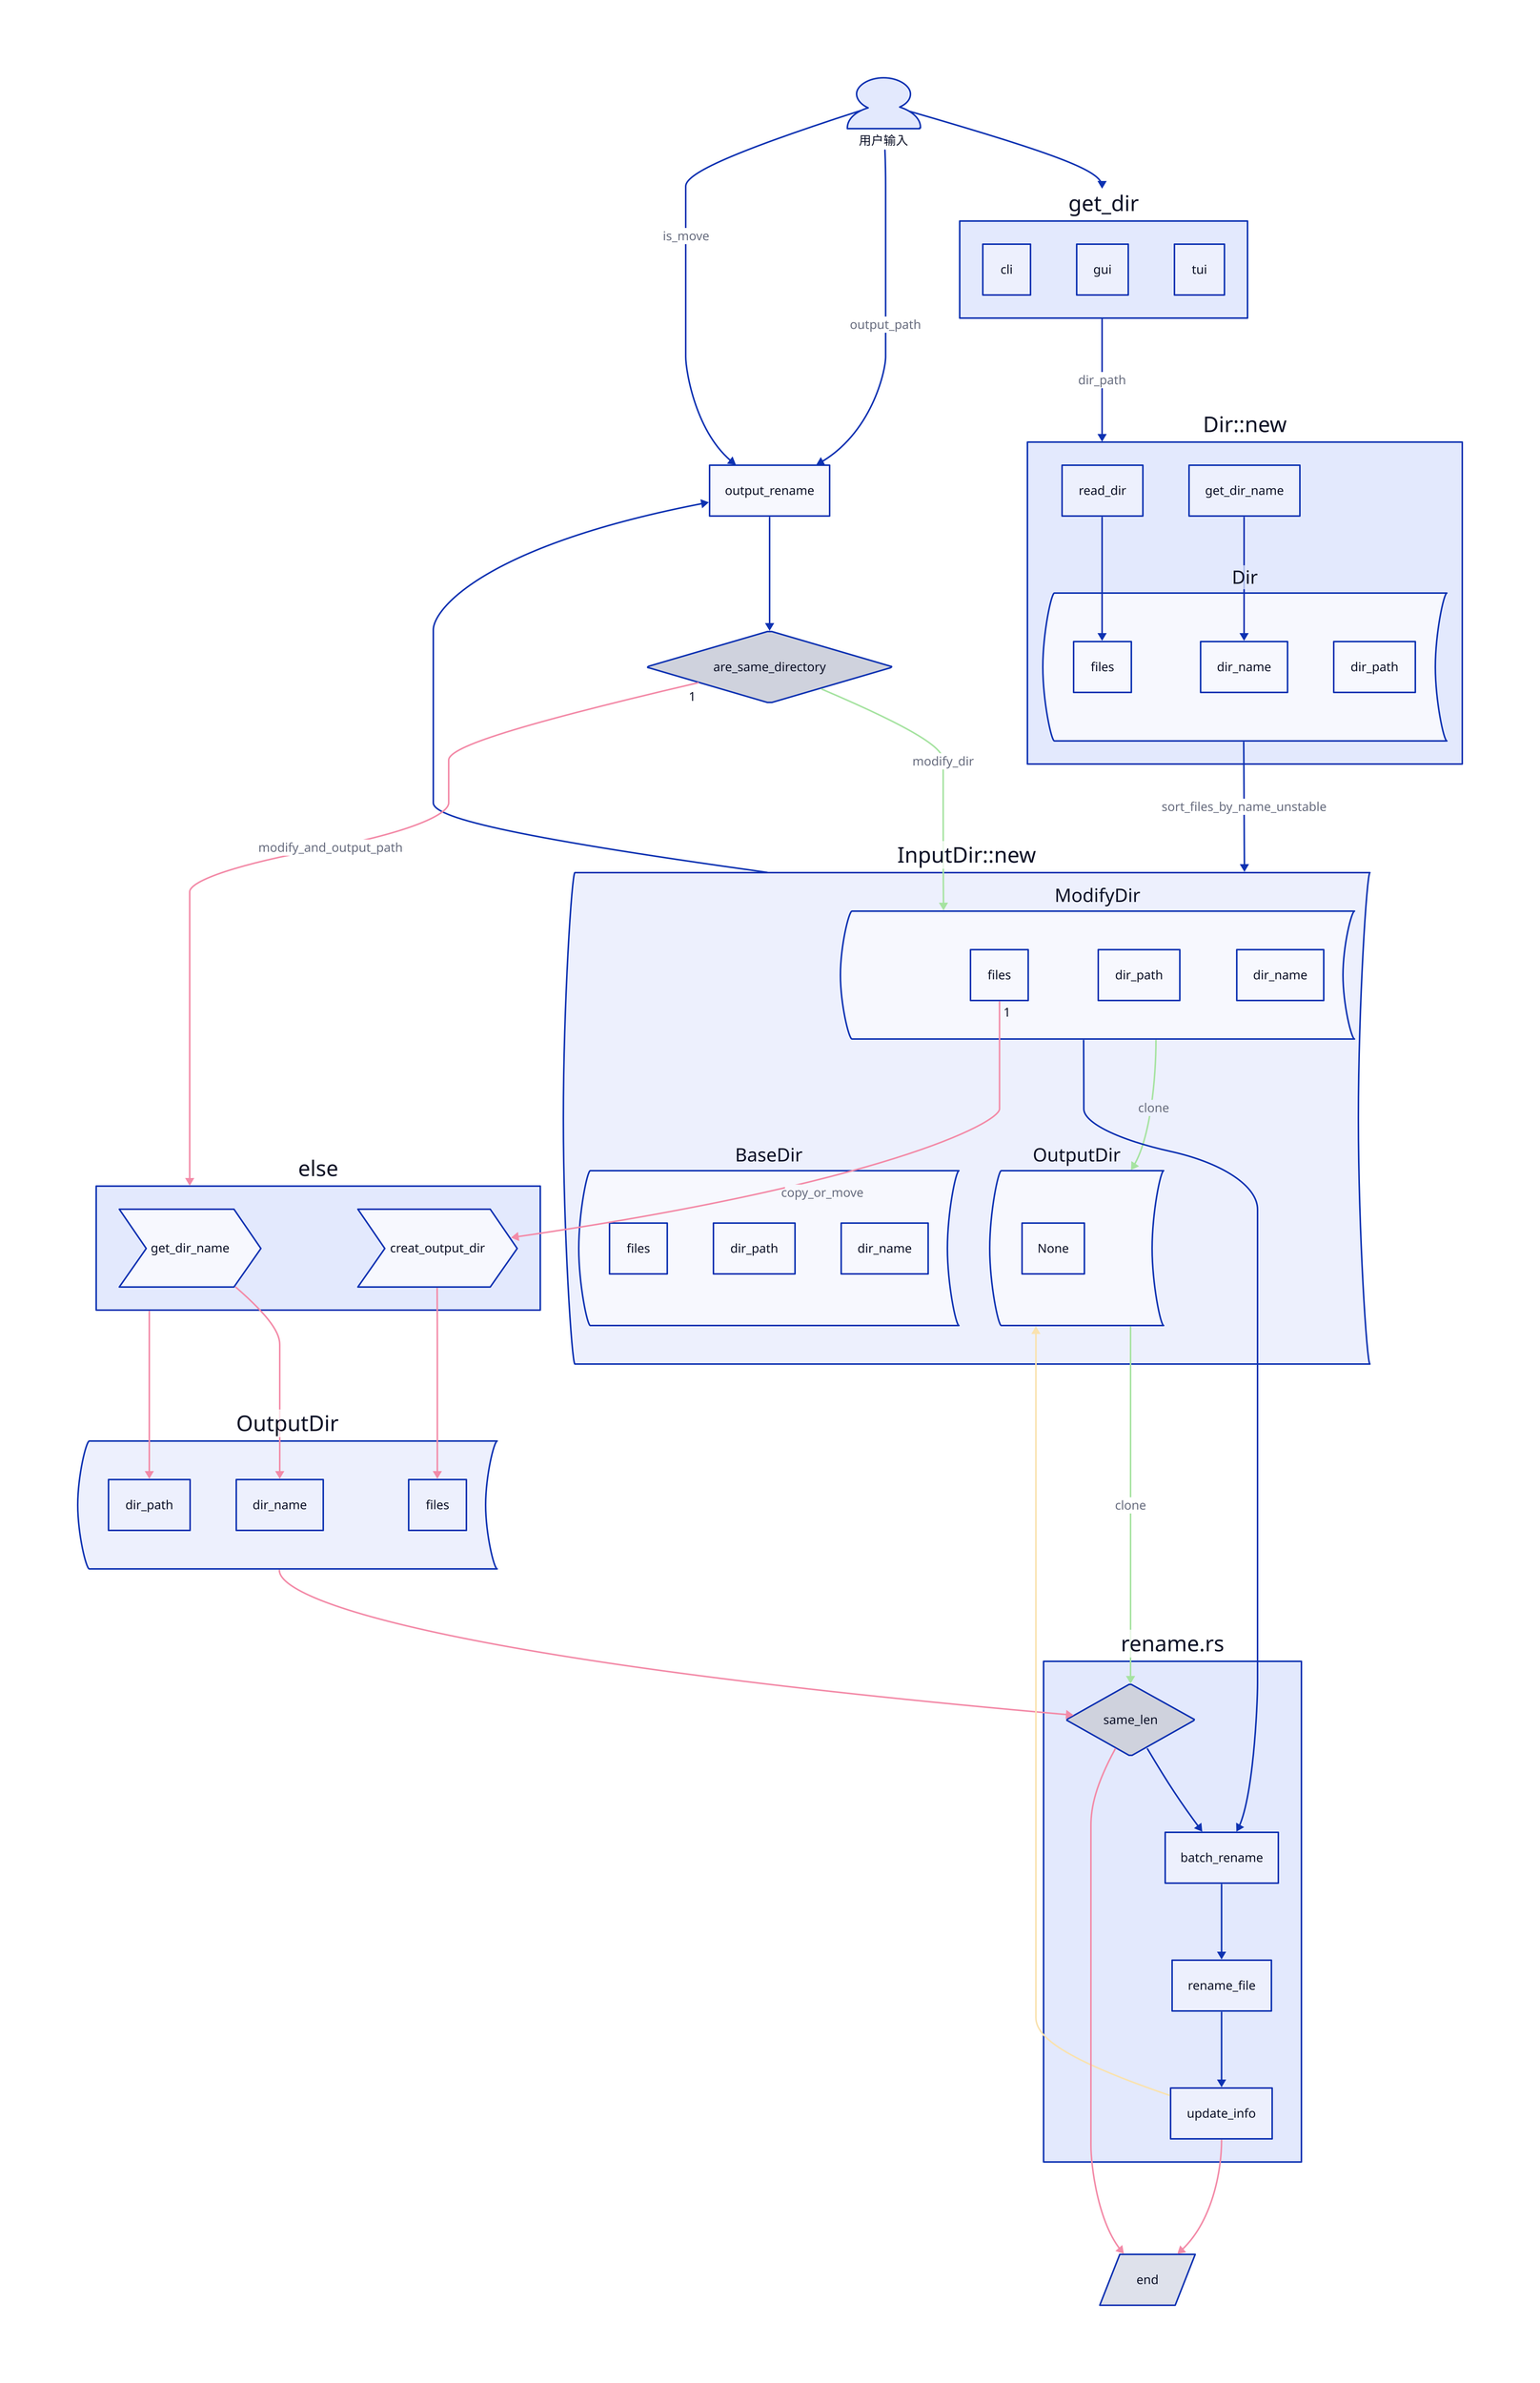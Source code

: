 user: 用户输入 {
  shape: person
}
user -> get_dir
get_dir {
  cli
  gui
  tui
}

get_dir -> "Dir::new": dir_path

"Dir::new" {
  read_dir -> Dir.files
  get_dir_name -> Dir.dir_name
  Dir {
    shape: stored_data
    files
    dir_name
    dir_path
  }
}

"Dir::new".Dir -> "InputDir::new": sort_files_by_name_unstable

"InputDir::new" {
  shape: stored_data
  BaseDir {
    shape: stored_data
    files
    dir_path
    dir_name
  }
  ModifyDir {
    shape: stored_data
    files
    dir_path
    dir_name
  }
  OutputDir {
    shape: stored_data
    None
  }
}

"InputDir::new" -> output_rename
user -> output_rename: output_path
user -> output_rename: is_move

output_rename -> are_same_directory
are_same_directory {
  shape: diamond
}
are_same_directory -> "InputDir::new".ModifyDir: modify_dir {
  style.stroke: "#a6e3a1"
}
"InputDir::new".ModifyDir -> "InputDir::new".OutputDir: clone {
  style.stroke: "#a6e3a1"
}
are_same_directory -> else: modify_and_output_path {
  source-arrowhead: 1
  style.stroke: "#f38ba8"
}
else {
  creat_output_dir {
    shape: step
  }
  get_dir_name {
    shape: step
  }
}
"InputDir::new".ModifyDir.files -> else.creat_output_dir: copy_or_move {
  source-arrowhead: 1
  style.stroke: "#f38ba8"
}

OutputDir {
  shape: stored_data
}
else.creat_output_dir -> OutputDir.files {
  style.stroke: "#f38ba8"
}
else.get_dir_name -> OutputDir.dir_name {
  style.stroke: "#f38ba8"
}
else -> OutputDir.dir_path {
  style.stroke: "#f38ba8"
}

# transport data
OutputDir -> "rename.rs".same_len {
  style.stroke: "#f38ba8"
}
"InputDir::new".OutputDir -> "rename.rs".same_len: clone {
  style.stroke: "#a6e3a1"
}
"InputDir::new".ModifyDir -> "rename.rs".batch_rename

# 重命名部分
"rename.rs" {
  same_len {
    shape: diamond
  }
  same_len -> batch_rename
  batch_rename -> rename_file -> update_info
  update_info -> _."InputDir::new".OutputDir {
    style.stroke: "#f9e2af"
  }
  update_info -> _.end {
    style.stroke: "#f38ba8"
  }
  same_len-> _.end {
    style.stroke: "#f38ba8"
  }
}
end {
  shape: parallelogram
}
